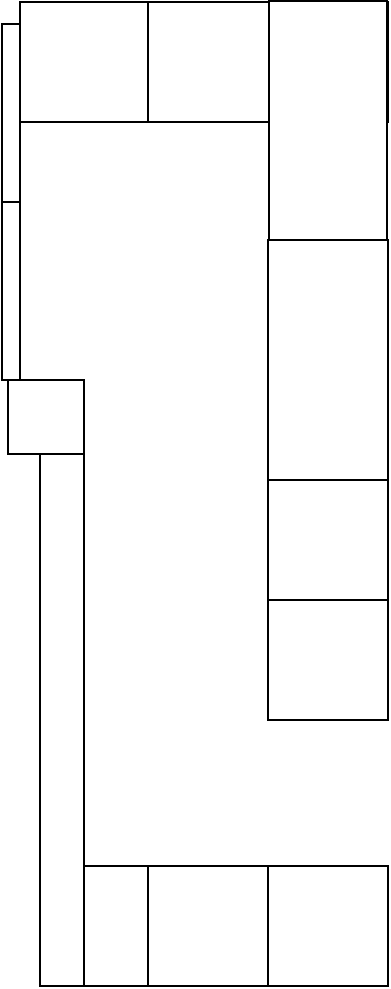 <mxfile version="26.0.14">
  <diagram name="Página-1" id="f4SghKSi2Ip6ZndOtw0D">
    <mxGraphModel dx="339" dy="512" grid="0" gridSize="10" guides="1" tooltips="1" connect="1" arrows="1" fold="1" page="0" pageScale="1" pageWidth="827" pageHeight="1169" math="0" shadow="0">
      <root>
        <mxCell id="0" />
        <mxCell id="1" parent="0" />
        <mxCell id="VUU6hRvir32hyLVH66pQ-1" value="" style="whiteSpace=wrap;html=1;" parent="1" vertex="1">
          <mxGeometry x="145" y="175" width="120" height="60" as="geometry" />
        </mxCell>
        <mxCell id="VUU6hRvir32hyLVH66pQ-2" value="" style="whiteSpace=wrap;html=1;rotation=90;direction=west;" parent="1" vertex="1">
          <mxGeometry x="175" y="205" width="120" height="59" as="geometry" />
        </mxCell>
        <mxCell id="VUU6hRvir32hyLVH66pQ-4" style="edgeStyle=none;curved=1;rounded=0;orthogonalLoop=1;jettySize=auto;html=1;fontSize=12;startSize=8;endSize=8;" parent="1" source="VUU6hRvir32hyLVH66pQ-3" target="VUU6hRvir32hyLVH66pQ-1" edge="1">
          <mxGeometry relative="1" as="geometry">
            <mxPoint x="89.5" y="244.5" as="targetPoint" />
          </mxGeometry>
        </mxCell>
        <mxCell id="VUU6hRvir32hyLVH66pQ-3" value="" style="whiteSpace=wrap;html=1;" parent="1" vertex="1">
          <mxGeometry x="81" y="175" width="64" height="60" as="geometry" />
        </mxCell>
        <mxCell id="VUU6hRvir32hyLVH66pQ-5" value="" style="whiteSpace=wrap;html=1;direction=south;" parent="1" vertex="1">
          <mxGeometry x="205" y="294" width="60" height="120" as="geometry" />
        </mxCell>
        <mxCell id="VUU6hRvir32hyLVH66pQ-6" value="" style="whiteSpace=wrap;html=1;" parent="1" vertex="1">
          <mxGeometry x="205" y="414" width="60" height="60" as="geometry" />
        </mxCell>
        <mxCell id="yUteIukDcnw1P1U2wABH-1" value="" style="whiteSpace=wrap;html=1;" vertex="1" parent="1">
          <mxGeometry x="205" y="474" width="60" height="60" as="geometry" />
        </mxCell>
        <mxCell id="yUteIukDcnw1P1U2wABH-2" value="" style="whiteSpace=wrap;html=1;" vertex="1" parent="1">
          <mxGeometry x="205" y="607" width="60" height="60" as="geometry" />
        </mxCell>
        <mxCell id="yUteIukDcnw1P1U2wABH-3" value="" style="whiteSpace=wrap;html=1;" vertex="1" parent="1">
          <mxGeometry x="145" y="607" width="60" height="60" as="geometry" />
        </mxCell>
        <mxCell id="yUteIukDcnw1P1U2wABH-4" value="" style="whiteSpace=wrap;html=1;" vertex="1" parent="1">
          <mxGeometry x="113" y="607" width="32" height="60" as="geometry" />
        </mxCell>
        <mxCell id="yUteIukDcnw1P1U2wABH-5" value="" style="whiteSpace=wrap;html=1;" vertex="1" parent="1">
          <mxGeometry x="91" y="401" width="22" height="266" as="geometry" />
        </mxCell>
        <mxCell id="yUteIukDcnw1P1U2wABH-6" style="edgeStyle=none;curved=1;rounded=0;orthogonalLoop=1;jettySize=auto;html=1;entryX=0;entryY=0.5;entryDx=0;entryDy=0;fontSize=12;startSize=8;endSize=8;" edge="1" parent="1" source="yUteIukDcnw1P1U2wABH-5" target="yUteIukDcnw1P1U2wABH-5">
          <mxGeometry relative="1" as="geometry" />
        </mxCell>
        <mxCell id="yUteIukDcnw1P1U2wABH-7" value="" style="whiteSpace=wrap;html=1;" vertex="1" parent="1">
          <mxGeometry x="75" y="364" width="38" height="37" as="geometry" />
        </mxCell>
        <mxCell id="yUteIukDcnw1P1U2wABH-10" value="" style="whiteSpace=wrap;html=1;" vertex="1" parent="1">
          <mxGeometry x="72" y="186" width="9" height="89" as="geometry" />
        </mxCell>
        <mxCell id="yUteIukDcnw1P1U2wABH-12" value="" style="whiteSpace=wrap;html=1;" vertex="1" parent="1">
          <mxGeometry x="72" y="275" width="9" height="89" as="geometry" />
        </mxCell>
      </root>
    </mxGraphModel>
  </diagram>
</mxfile>
